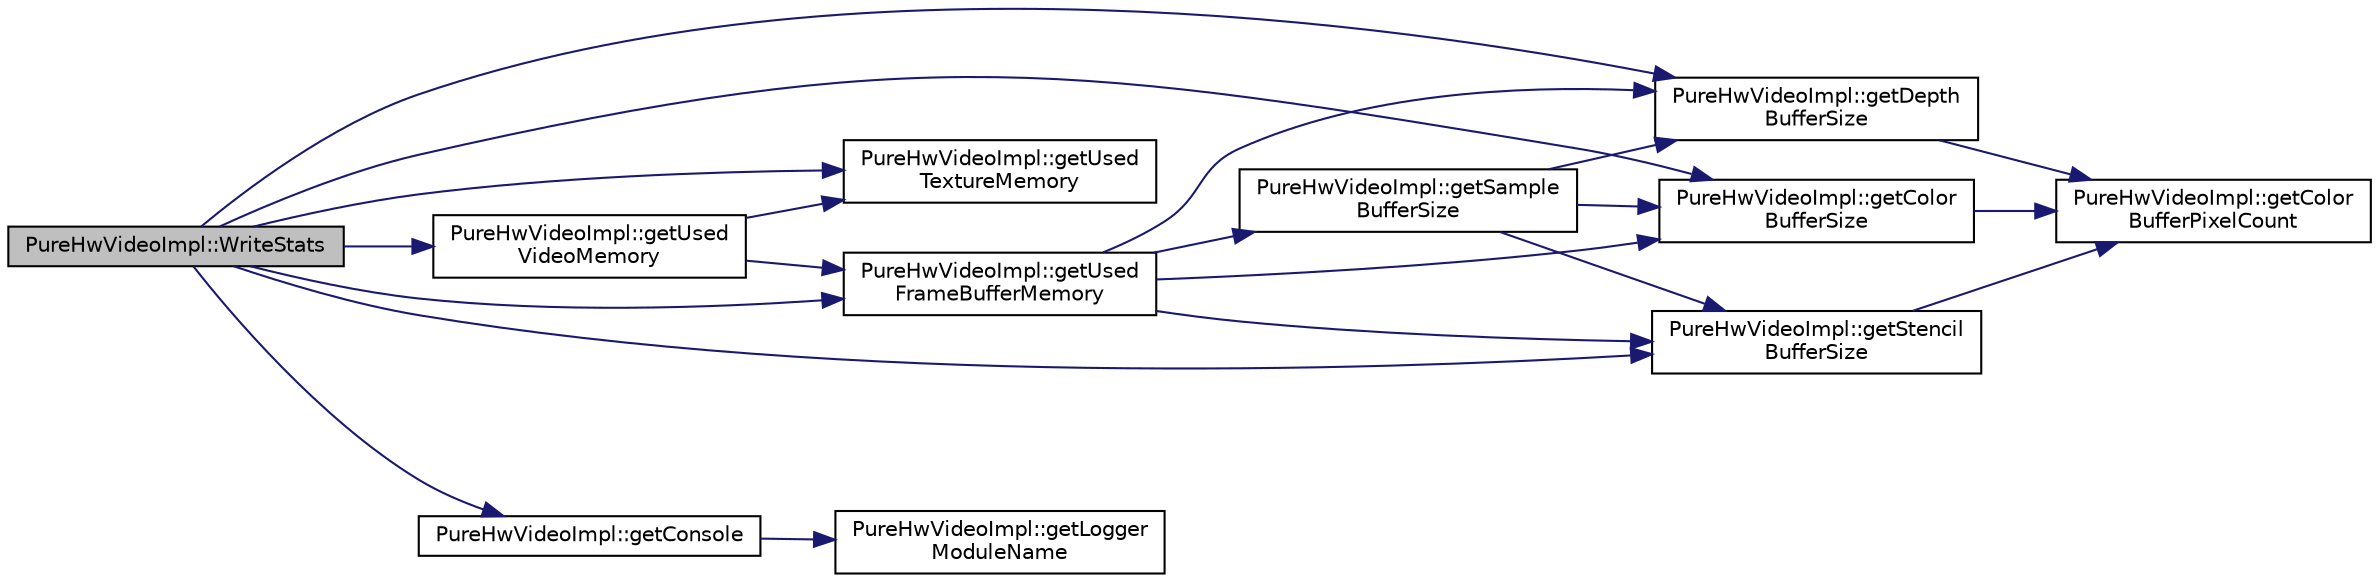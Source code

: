 digraph "PureHwVideoImpl::WriteStats"
{
 // LATEX_PDF_SIZE
  edge [fontname="Helvetica",fontsize="10",labelfontname="Helvetica",labelfontsize="10"];
  node [fontname="Helvetica",fontsize="10",shape=record];
  rankdir="LR";
  Node1 [label="PureHwVideoImpl::WriteStats",height=0.2,width=0.4,color="black", fillcolor="grey75", style="filled", fontcolor="black",tooltip="Writes statistics to the console."];
  Node1 -> Node2 [color="midnightblue",fontsize="10",style="solid",fontname="Helvetica"];
  Node2 [label="PureHwVideoImpl::getColor\lBufferSize",height=0.2,width=0.4,color="black", fillcolor="white", style="filled",URL="$class_pure_hw_video_impl.html#afb123d73c2a44ed932760ea251511e95",tooltip="Gets the amount of VRAM used by the Color Buffer in Bytes."];
  Node2 -> Node3 [color="midnightblue",fontsize="10",style="solid",fontname="Helvetica"];
  Node3 [label="PureHwVideoImpl::getColor\lBufferPixelCount",height=0.2,width=0.4,color="black", fillcolor="white", style="filled",URL="$class_pure_hw_video_impl.html#a06d1efb859e4872cebf4dc6a49aa46f6",tooltip="Gets the number of pixels in the Frame Buffer (width x height)."];
  Node1 -> Node4 [color="midnightblue",fontsize="10",style="solid",fontname="Helvetica"];
  Node4 [label="PureHwVideoImpl::getConsole",height=0.2,width=0.4,color="black", fillcolor="white", style="filled",URL="$class_pure_hw_video_impl.html#a7802e0a390c5e5141f29d7501443c4c0",tooltip="Returns access to console preset with logger module name as this class."];
  Node4 -> Node5 [color="midnightblue",fontsize="10",style="solid",fontname="Helvetica"];
  Node5 [label="PureHwVideoImpl::getLogger\lModuleName",height=0.2,width=0.4,color="black", fillcolor="white", style="filled",URL="$class_pure_hw_video_impl.html#a5bcc6bdf054e4c31881ba937f6c908f2",tooltip="Returns the logger module name of this class."];
  Node1 -> Node6 [color="midnightblue",fontsize="10",style="solid",fontname="Helvetica"];
  Node6 [label="PureHwVideoImpl::getDepth\lBufferSize",height=0.2,width=0.4,color="black", fillcolor="white", style="filled",URL="$class_pure_hw_video_impl.html#a5be6948effe327414469a567c1dbfcb3",tooltip="Gets the amount of VRAM used by the Depth Buffer in Bytes."];
  Node6 -> Node3 [color="midnightblue",fontsize="10",style="solid",fontname="Helvetica"];
  Node1 -> Node7 [color="midnightblue",fontsize="10",style="solid",fontname="Helvetica"];
  Node7 [label="PureHwVideoImpl::getStencil\lBufferSize",height=0.2,width=0.4,color="black", fillcolor="white", style="filled",URL="$class_pure_hw_video_impl.html#a3b125032a5f000a162c25fa56d80d85f",tooltip="Gets the amount of VRAM used by the Stencil Buffer in Bytes."];
  Node7 -> Node3 [color="midnightblue",fontsize="10",style="solid",fontname="Helvetica"];
  Node1 -> Node8 [color="midnightblue",fontsize="10",style="solid",fontname="Helvetica"];
  Node8 [label="PureHwVideoImpl::getUsed\lFrameBufferMemory",height=0.2,width=0.4,color="black", fillcolor="white", style="filled",URL="$class_pure_hw_video_impl.html#a1bfdbece9354f8806f571f245ad64a20",tooltip="Gets the amount of VRAM used by the Frame Buffer in Bytes."];
  Node8 -> Node2 [color="midnightblue",fontsize="10",style="solid",fontname="Helvetica"];
  Node8 -> Node6 [color="midnightblue",fontsize="10",style="solid",fontname="Helvetica"];
  Node8 -> Node9 [color="midnightblue",fontsize="10",style="solid",fontname="Helvetica"];
  Node9 [label="PureHwVideoImpl::getSample\lBufferSize",height=0.2,width=0.4,color="black", fillcolor="white", style="filled",URL="$class_pure_hw_video_impl.html#a00652ec5a36d861854aa57d37b304533",tooltip="Gets the amount of VRAM used by the Sample Buffer in Bytes."];
  Node9 -> Node2 [color="midnightblue",fontsize="10",style="solid",fontname="Helvetica"];
  Node9 -> Node6 [color="midnightblue",fontsize="10",style="solid",fontname="Helvetica"];
  Node9 -> Node7 [color="midnightblue",fontsize="10",style="solid",fontname="Helvetica"];
  Node8 -> Node7 [color="midnightblue",fontsize="10",style="solid",fontname="Helvetica"];
  Node1 -> Node10 [color="midnightblue",fontsize="10",style="solid",fontname="Helvetica"];
  Node10 [label="PureHwVideoImpl::getUsed\lTextureMemory",height=0.2,width=0.4,color="black", fillcolor="white", style="filled",URL="$class_pure_hw_video_impl.html#aff10bda889814ac0aa2e4fd4a44cb7a6",tooltip="Gets the amount of used texture memory."];
  Node1 -> Node11 [color="midnightblue",fontsize="10",style="solid",fontname="Helvetica"];
  Node11 [label="PureHwVideoImpl::getUsed\lVideoMemory",height=0.2,width=0.4,color="black", fillcolor="white", style="filled",URL="$class_pure_hw_video_impl.html#af40a0696c03b861685851bd93ff2c699",tooltip="Gets the amount of used VRAM."];
  Node11 -> Node8 [color="midnightblue",fontsize="10",style="solid",fontname="Helvetica"];
  Node11 -> Node10 [color="midnightblue",fontsize="10",style="solid",fontname="Helvetica"];
}
